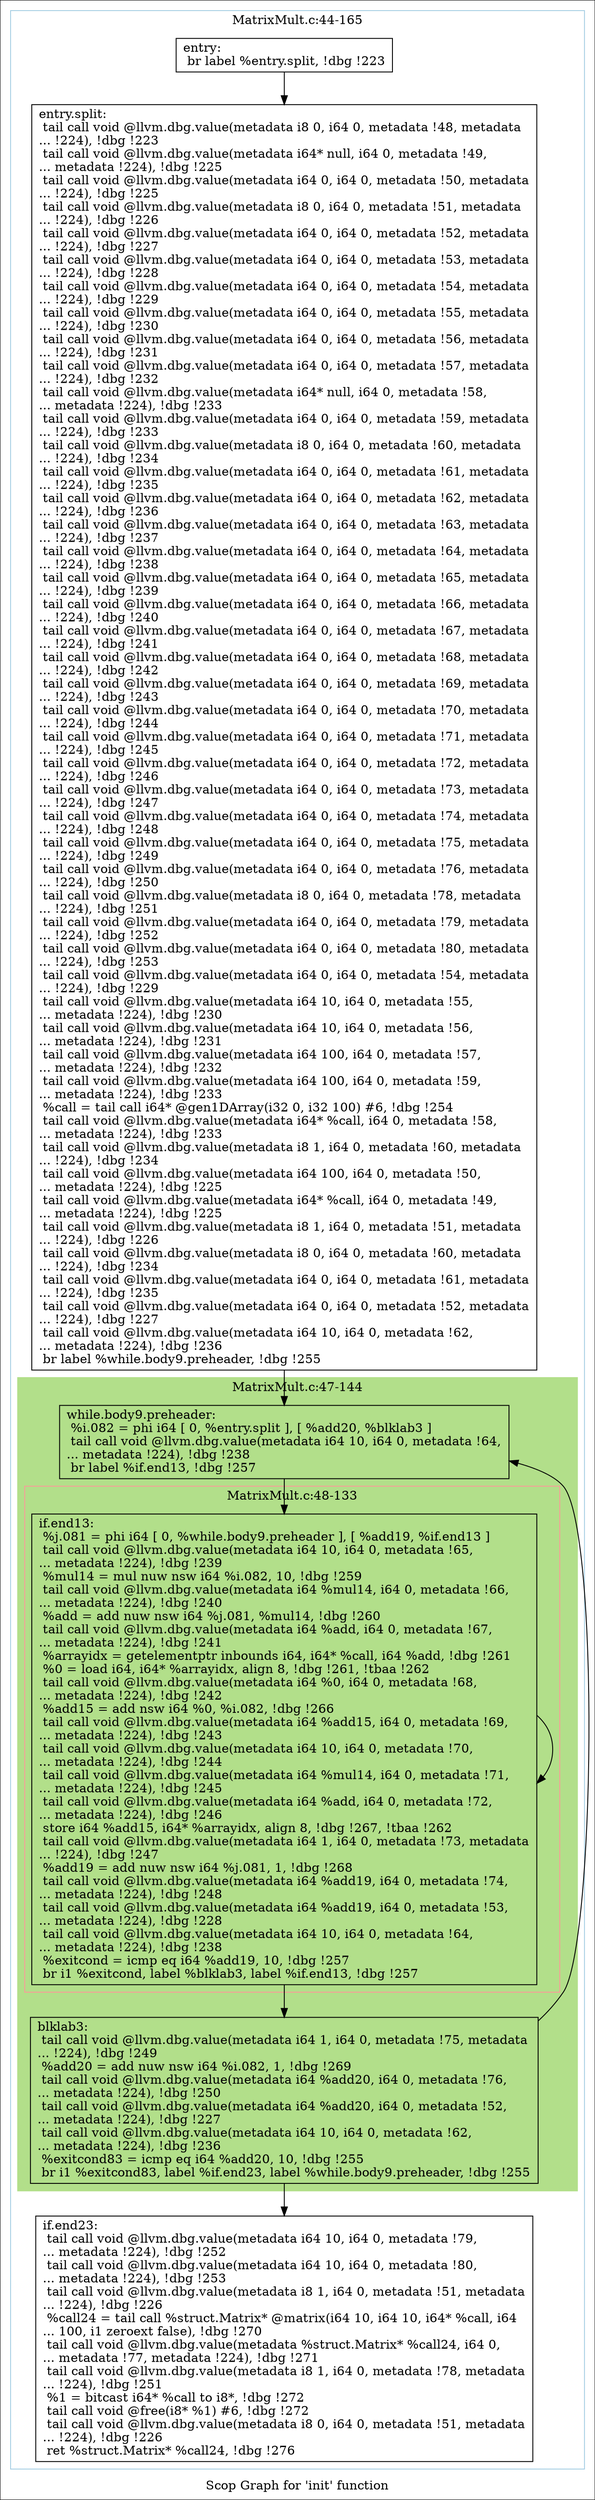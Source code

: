 digraph "Scop Graph for 'init' function" {
	label="Scop Graph for 'init' function";

	Node0xa8382c0 [shape=record,label="{entry:\l  br label %entry.split, !dbg !223\l}"];
	Node0xa8382c0 -> Node0xa88dbb0;
	Node0xa88dbb0 [shape=record,label="{entry.split:                                      \l  tail call void @llvm.dbg.value(metadata i8 0, i64 0, metadata !48, metadata\l... !224), !dbg !223\l  tail call void @llvm.dbg.value(metadata i64* null, i64 0, metadata !49,\l... metadata !224), !dbg !225\l  tail call void @llvm.dbg.value(metadata i64 0, i64 0, metadata !50, metadata\l... !224), !dbg !225\l  tail call void @llvm.dbg.value(metadata i8 0, i64 0, metadata !51, metadata\l... !224), !dbg !226\l  tail call void @llvm.dbg.value(metadata i64 0, i64 0, metadata !52, metadata\l... !224), !dbg !227\l  tail call void @llvm.dbg.value(metadata i64 0, i64 0, metadata !53, metadata\l... !224), !dbg !228\l  tail call void @llvm.dbg.value(metadata i64 0, i64 0, metadata !54, metadata\l... !224), !dbg !229\l  tail call void @llvm.dbg.value(metadata i64 0, i64 0, metadata !55, metadata\l... !224), !dbg !230\l  tail call void @llvm.dbg.value(metadata i64 0, i64 0, metadata !56, metadata\l... !224), !dbg !231\l  tail call void @llvm.dbg.value(metadata i64 0, i64 0, metadata !57, metadata\l... !224), !dbg !232\l  tail call void @llvm.dbg.value(metadata i64* null, i64 0, metadata !58,\l... metadata !224), !dbg !233\l  tail call void @llvm.dbg.value(metadata i64 0, i64 0, metadata !59, metadata\l... !224), !dbg !233\l  tail call void @llvm.dbg.value(metadata i8 0, i64 0, metadata !60, metadata\l... !224), !dbg !234\l  tail call void @llvm.dbg.value(metadata i64 0, i64 0, metadata !61, metadata\l... !224), !dbg !235\l  tail call void @llvm.dbg.value(metadata i64 0, i64 0, metadata !62, metadata\l... !224), !dbg !236\l  tail call void @llvm.dbg.value(metadata i64 0, i64 0, metadata !63, metadata\l... !224), !dbg !237\l  tail call void @llvm.dbg.value(metadata i64 0, i64 0, metadata !64, metadata\l... !224), !dbg !238\l  tail call void @llvm.dbg.value(metadata i64 0, i64 0, metadata !65, metadata\l... !224), !dbg !239\l  tail call void @llvm.dbg.value(metadata i64 0, i64 0, metadata !66, metadata\l... !224), !dbg !240\l  tail call void @llvm.dbg.value(metadata i64 0, i64 0, metadata !67, metadata\l... !224), !dbg !241\l  tail call void @llvm.dbg.value(metadata i64 0, i64 0, metadata !68, metadata\l... !224), !dbg !242\l  tail call void @llvm.dbg.value(metadata i64 0, i64 0, metadata !69, metadata\l... !224), !dbg !243\l  tail call void @llvm.dbg.value(metadata i64 0, i64 0, metadata !70, metadata\l... !224), !dbg !244\l  tail call void @llvm.dbg.value(metadata i64 0, i64 0, metadata !71, metadata\l... !224), !dbg !245\l  tail call void @llvm.dbg.value(metadata i64 0, i64 0, metadata !72, metadata\l... !224), !dbg !246\l  tail call void @llvm.dbg.value(metadata i64 0, i64 0, metadata !73, metadata\l... !224), !dbg !247\l  tail call void @llvm.dbg.value(metadata i64 0, i64 0, metadata !74, metadata\l... !224), !dbg !248\l  tail call void @llvm.dbg.value(metadata i64 0, i64 0, metadata !75, metadata\l... !224), !dbg !249\l  tail call void @llvm.dbg.value(metadata i64 0, i64 0, metadata !76, metadata\l... !224), !dbg !250\l  tail call void @llvm.dbg.value(metadata i8 0, i64 0, metadata !78, metadata\l... !224), !dbg !251\l  tail call void @llvm.dbg.value(metadata i64 0, i64 0, metadata !79, metadata\l... !224), !dbg !252\l  tail call void @llvm.dbg.value(metadata i64 0, i64 0, metadata !80, metadata\l... !224), !dbg !253\l  tail call void @llvm.dbg.value(metadata i64 0, i64 0, metadata !54, metadata\l... !224), !dbg !229\l  tail call void @llvm.dbg.value(metadata i64 10, i64 0, metadata !55,\l... metadata !224), !dbg !230\l  tail call void @llvm.dbg.value(metadata i64 10, i64 0, metadata !56,\l... metadata !224), !dbg !231\l  tail call void @llvm.dbg.value(metadata i64 100, i64 0, metadata !57,\l... metadata !224), !dbg !232\l  tail call void @llvm.dbg.value(metadata i64 100, i64 0, metadata !59,\l... metadata !224), !dbg !233\l  %call = tail call i64* @gen1DArray(i32 0, i32 100) #6, !dbg !254\l  tail call void @llvm.dbg.value(metadata i64* %call, i64 0, metadata !58,\l... metadata !224), !dbg !233\l  tail call void @llvm.dbg.value(metadata i8 1, i64 0, metadata !60, metadata\l... !224), !dbg !234\l  tail call void @llvm.dbg.value(metadata i64 100, i64 0, metadata !50,\l... metadata !224), !dbg !225\l  tail call void @llvm.dbg.value(metadata i64* %call, i64 0, metadata !49,\l... metadata !224), !dbg !225\l  tail call void @llvm.dbg.value(metadata i8 1, i64 0, metadata !51, metadata\l... !224), !dbg !226\l  tail call void @llvm.dbg.value(metadata i8 0, i64 0, metadata !60, metadata\l... !224), !dbg !234\l  tail call void @llvm.dbg.value(metadata i64 0, i64 0, metadata !61, metadata\l... !224), !dbg !235\l  tail call void @llvm.dbg.value(metadata i64 0, i64 0, metadata !52, metadata\l... !224), !dbg !227\l  tail call void @llvm.dbg.value(metadata i64 10, i64 0, metadata !62,\l... metadata !224), !dbg !236\l  br label %while.body9.preheader, !dbg !255\l}"];
	Node0xa88dbb0 -> Node0xa8407d0;
	Node0xa8407d0 [shape=record,label="{while.body9.preheader:                            \l  %i.082 = phi i64 [ 0, %entry.split ], [ %add20, %blklab3 ]\l  tail call void @llvm.dbg.value(metadata i64 10, i64 0, metadata !64,\l... metadata !224), !dbg !238\l  br label %if.end13, !dbg !257\l}"];
	Node0xa8407d0 -> Node0xa7e8530;
	Node0xa7e8530 [shape=record,label="{if.end13:                                         \l  %j.081 = phi i64 [ 0, %while.body9.preheader ], [ %add19, %if.end13 ]\l  tail call void @llvm.dbg.value(metadata i64 10, i64 0, metadata !65,\l... metadata !224), !dbg !239\l  %mul14 = mul nuw nsw i64 %i.082, 10, !dbg !259\l  tail call void @llvm.dbg.value(metadata i64 %mul14, i64 0, metadata !66,\l... metadata !224), !dbg !240\l  %add = add nuw nsw i64 %j.081, %mul14, !dbg !260\l  tail call void @llvm.dbg.value(metadata i64 %add, i64 0, metadata !67,\l... metadata !224), !dbg !241\l  %arrayidx = getelementptr inbounds i64, i64* %call, i64 %add, !dbg !261\l  %0 = load i64, i64* %arrayidx, align 8, !dbg !261, !tbaa !262\l  tail call void @llvm.dbg.value(metadata i64 %0, i64 0, metadata !68,\l... metadata !224), !dbg !242\l  %add15 = add nsw i64 %0, %i.082, !dbg !266\l  tail call void @llvm.dbg.value(metadata i64 %add15, i64 0, metadata !69,\l... metadata !224), !dbg !243\l  tail call void @llvm.dbg.value(metadata i64 10, i64 0, metadata !70,\l... metadata !224), !dbg !244\l  tail call void @llvm.dbg.value(metadata i64 %mul14, i64 0, metadata !71,\l... metadata !224), !dbg !245\l  tail call void @llvm.dbg.value(metadata i64 %add, i64 0, metadata !72,\l... metadata !224), !dbg !246\l  store i64 %add15, i64* %arrayidx, align 8, !dbg !267, !tbaa !262\l  tail call void @llvm.dbg.value(metadata i64 1, i64 0, metadata !73, metadata\l... !224), !dbg !247\l  %add19 = add nuw nsw i64 %j.081, 1, !dbg !268\l  tail call void @llvm.dbg.value(metadata i64 %add19, i64 0, metadata !74,\l... metadata !224), !dbg !248\l  tail call void @llvm.dbg.value(metadata i64 %add19, i64 0, metadata !53,\l... metadata !224), !dbg !228\l  tail call void @llvm.dbg.value(metadata i64 10, i64 0, metadata !64,\l... metadata !224), !dbg !238\l  %exitcond = icmp eq i64 %add19, 10, !dbg !257\l  br i1 %exitcond, label %blklab3, label %if.end13, !dbg !257\l}"];
	Node0xa7e8530 -> Node0xa80a050;
	Node0xa7e8530 -> Node0xa7e8530[constraint=false];
	Node0xa80a050 [shape=record,label="{blklab3:                                          \l  tail call void @llvm.dbg.value(metadata i64 1, i64 0, metadata !75, metadata\l... !224), !dbg !249\l  %add20 = add nuw nsw i64 %i.082, 1, !dbg !269\l  tail call void @llvm.dbg.value(metadata i64 %add20, i64 0, metadata !76,\l... metadata !224), !dbg !250\l  tail call void @llvm.dbg.value(metadata i64 %add20, i64 0, metadata !52,\l... metadata !224), !dbg !227\l  tail call void @llvm.dbg.value(metadata i64 10, i64 0, metadata !62,\l... metadata !224), !dbg !236\l  %exitcond83 = icmp eq i64 %add20, 10, !dbg !255\l  br i1 %exitcond83, label %if.end23, label %while.body9.preheader, !dbg !255\l}"];
	Node0xa80a050 -> Node0xa914550;
	Node0xa80a050 -> Node0xa8407d0[constraint=false];
	Node0xa914550 [shape=record,label="{if.end23:                                         \l  tail call void @llvm.dbg.value(metadata i64 10, i64 0, metadata !79,\l... metadata !224), !dbg !252\l  tail call void @llvm.dbg.value(metadata i64 10, i64 0, metadata !80,\l... metadata !224), !dbg !253\l  tail call void @llvm.dbg.value(metadata i8 1, i64 0, metadata !51, metadata\l... !224), !dbg !226\l  %call24 = tail call %struct.Matrix* @matrix(i64 10, i64 10, i64* %call, i64\l... 100, i1 zeroext false), !dbg !270\l  tail call void @llvm.dbg.value(metadata %struct.Matrix* %call24, i64 0,\l... metadata !77, metadata !224), !dbg !271\l  tail call void @llvm.dbg.value(metadata i8 1, i64 0, metadata !78, metadata\l... !224), !dbg !251\l  %1 = bitcast i64* %call to i8*, !dbg !272\l  tail call void @free(i8* %1) #6, !dbg !272\l  tail call void @llvm.dbg.value(metadata i8 0, i64 0, metadata !51, metadata\l... !224), !dbg !226\l  ret %struct.Matrix* %call24, !dbg !276\l}"];
	colorscheme = "paired12"
        subgraph cluster_0xa87ee40 {
          label = "MatrixMult.c:44-165
";
          style = solid;
          color = 1
          subgraph cluster_0xa87e4e0 {
            label = "MatrixMult.c:47-144
";
            style = filled;
            color = 3            subgraph cluster_0xa87e990 {
              label = "MatrixMult.c:48-133
";
              style = solid;
              color = 5
              Node0xa7e8530;
            }
            Node0xa8407d0;
            Node0xa80a050;
          }
          Node0xa8382c0;
          Node0xa88dbb0;
          Node0xa914550;
        }
}
